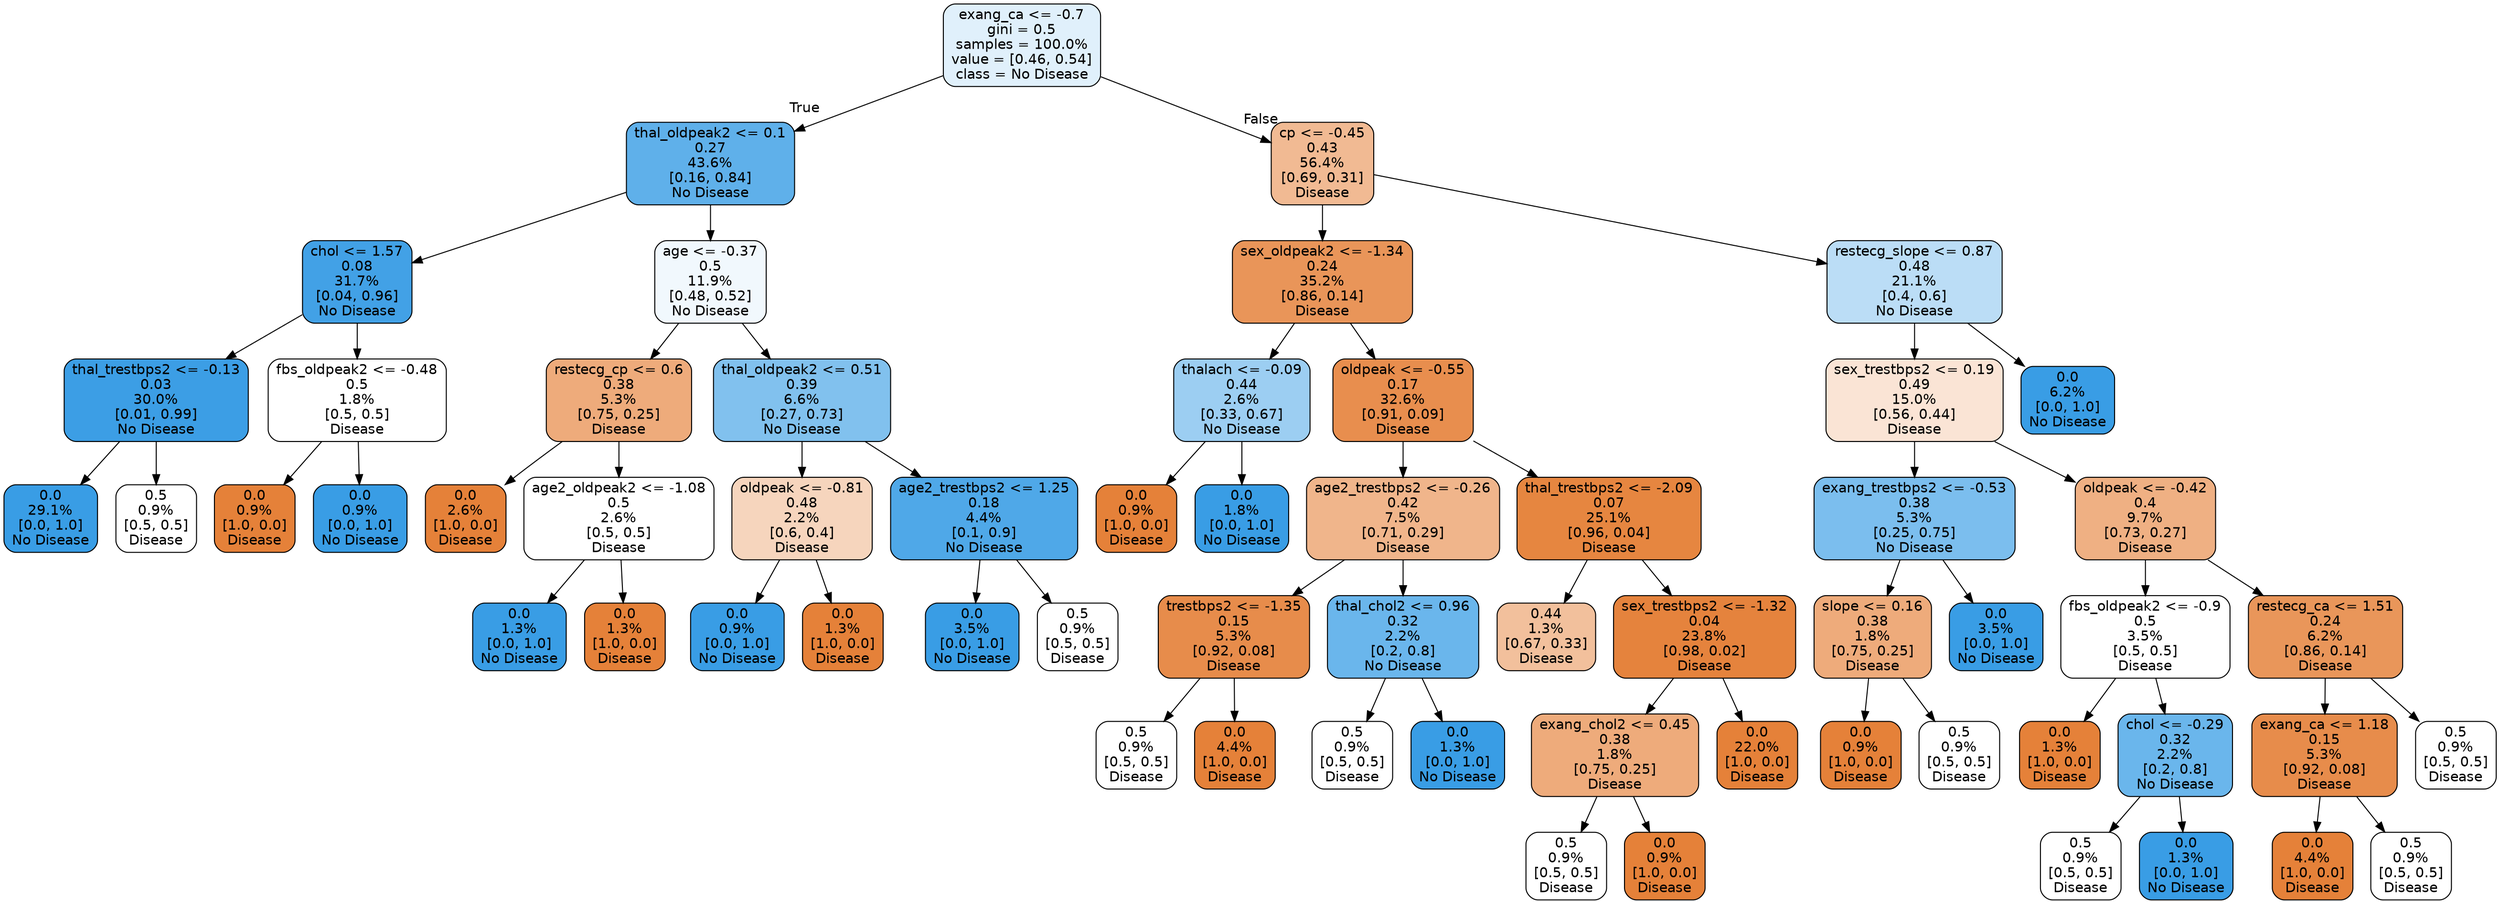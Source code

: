 digraph Tree {
node [shape=box, style="filled, rounded", color="black", fontname=helvetica] ;
edge [fontname=helvetica] ;
0 [label="exang_ca <= -0.7\ngini = 0.5\nsamples = 100.0%\nvalue = [0.46, 0.54]\nclass = No Disease", fillcolor="#e0f0fb"] ;
1 [label="thal_oldpeak2 <= 0.1\n0.27\n43.6%\n[0.16, 0.84]\nNo Disease", fillcolor="#5fb0ea"] ;
0 -> 1 [labeldistance=2.5, labelangle=45, headlabel="True"] ;
2 [label="chol <= 1.57\n0.08\n31.7%\n[0.04, 0.96]\nNo Disease", fillcolor="#42a1e6"] ;
1 -> 2 ;
3 [label="thal_trestbps2 <= -0.13\n0.03\n30.0%\n[0.01, 0.99]\nNo Disease", fillcolor="#3c9ee5"] ;
2 -> 3 ;
4 [label="0.0\n29.1%\n[0.0, 1.0]\nNo Disease", fillcolor="#399de5"] ;
3 -> 4 ;
5 [label="0.5\n0.9%\n[0.5, 0.5]\nDisease", fillcolor="#ffffff"] ;
3 -> 5 ;
6 [label="fbs_oldpeak2 <= -0.48\n0.5\n1.8%\n[0.5, 0.5]\nDisease", fillcolor="#ffffff"] ;
2 -> 6 ;
7 [label="0.0\n0.9%\n[1.0, 0.0]\nDisease", fillcolor="#e58139"] ;
6 -> 7 ;
8 [label="0.0\n0.9%\n[0.0, 1.0]\nNo Disease", fillcolor="#399de5"] ;
6 -> 8 ;
9 [label="age <= -0.37\n0.5\n11.9%\n[0.48, 0.52]\nNo Disease", fillcolor="#f1f8fd"] ;
1 -> 9 ;
10 [label="restecg_cp <= 0.6\n0.38\n5.3%\n[0.75, 0.25]\nDisease", fillcolor="#eeab7b"] ;
9 -> 10 ;
11 [label="0.0\n2.6%\n[1.0, 0.0]\nDisease", fillcolor="#e58139"] ;
10 -> 11 ;
12 [label="age2_oldpeak2 <= -1.08\n0.5\n2.6%\n[0.5, 0.5]\nDisease", fillcolor="#ffffff"] ;
10 -> 12 ;
13 [label="0.0\n1.3%\n[0.0, 1.0]\nNo Disease", fillcolor="#399de5"] ;
12 -> 13 ;
14 [label="0.0\n1.3%\n[1.0, 0.0]\nDisease", fillcolor="#e58139"] ;
12 -> 14 ;
15 [label="thal_oldpeak2 <= 0.51\n0.39\n6.6%\n[0.27, 0.73]\nNo Disease", fillcolor="#81c1ee"] ;
9 -> 15 ;
16 [label="oldpeak <= -0.81\n0.48\n2.2%\n[0.6, 0.4]\nDisease", fillcolor="#f6d5bd"] ;
15 -> 16 ;
17 [label="0.0\n0.9%\n[0.0, 1.0]\nNo Disease", fillcolor="#399de5"] ;
16 -> 17 ;
18 [label="0.0\n1.3%\n[1.0, 0.0]\nDisease", fillcolor="#e58139"] ;
16 -> 18 ;
19 [label="age2_trestbps2 <= 1.25\n0.18\n4.4%\n[0.1, 0.9]\nNo Disease", fillcolor="#4fa8e8"] ;
15 -> 19 ;
20 [label="0.0\n3.5%\n[0.0, 1.0]\nNo Disease", fillcolor="#399de5"] ;
19 -> 20 ;
21 [label="0.5\n0.9%\n[0.5, 0.5]\nDisease", fillcolor="#ffffff"] ;
19 -> 21 ;
22 [label="cp <= -0.45\n0.43\n56.4%\n[0.69, 0.31]\nDisease", fillcolor="#f1ba93"] ;
0 -> 22 [labeldistance=2.5, labelangle=-45, headlabel="False"] ;
23 [label="sex_oldpeak2 <= -1.34\n0.24\n35.2%\n[0.86, 0.14]\nDisease", fillcolor="#e99559"] ;
22 -> 23 ;
24 [label="thalach <= -0.09\n0.44\n2.6%\n[0.33, 0.67]\nNo Disease", fillcolor="#9ccef2"] ;
23 -> 24 ;
25 [label="0.0\n0.9%\n[1.0, 0.0]\nDisease", fillcolor="#e58139"] ;
24 -> 25 ;
26 [label="0.0\n1.8%\n[0.0, 1.0]\nNo Disease", fillcolor="#399de5"] ;
24 -> 26 ;
27 [label="oldpeak <= -0.55\n0.17\n32.6%\n[0.91, 0.09]\nDisease", fillcolor="#e88e4e"] ;
23 -> 27 ;
28 [label="age2_trestbps2 <= -0.26\n0.42\n7.5%\n[0.71, 0.29]\nDisease", fillcolor="#f0b58b"] ;
27 -> 28 ;
29 [label="trestbps2 <= -1.35\n0.15\n5.3%\n[0.92, 0.08]\nDisease", fillcolor="#e78c4b"] ;
28 -> 29 ;
30 [label="0.5\n0.9%\n[0.5, 0.5]\nDisease", fillcolor="#ffffff"] ;
29 -> 30 ;
31 [label="0.0\n4.4%\n[1.0, 0.0]\nDisease", fillcolor="#e58139"] ;
29 -> 31 ;
32 [label="thal_chol2 <= 0.96\n0.32\n2.2%\n[0.2, 0.8]\nNo Disease", fillcolor="#6ab6ec"] ;
28 -> 32 ;
33 [label="0.5\n0.9%\n[0.5, 0.5]\nDisease", fillcolor="#ffffff"] ;
32 -> 33 ;
34 [label="0.0\n1.3%\n[0.0, 1.0]\nNo Disease", fillcolor="#399de5"] ;
32 -> 34 ;
35 [label="thal_trestbps2 <= -2.09\n0.07\n25.1%\n[0.96, 0.04]\nDisease", fillcolor="#e68640"] ;
27 -> 35 ;
36 [label="0.44\n1.3%\n[0.67, 0.33]\nDisease", fillcolor="#f2c09c"] ;
35 -> 36 ;
37 [label="sex_trestbps2 <= -1.32\n0.04\n23.8%\n[0.98, 0.02]\nDisease", fillcolor="#e5833d"] ;
35 -> 37 ;
38 [label="exang_chol2 <= 0.45\n0.38\n1.8%\n[0.75, 0.25]\nDisease", fillcolor="#eeab7b"] ;
37 -> 38 ;
39 [label="0.5\n0.9%\n[0.5, 0.5]\nDisease", fillcolor="#ffffff"] ;
38 -> 39 ;
40 [label="0.0\n0.9%\n[1.0, 0.0]\nDisease", fillcolor="#e58139"] ;
38 -> 40 ;
41 [label="0.0\n22.0%\n[1.0, 0.0]\nDisease", fillcolor="#e58139"] ;
37 -> 41 ;
42 [label="restecg_slope <= 0.87\n0.48\n21.1%\n[0.4, 0.6]\nNo Disease", fillcolor="#bbddf6"] ;
22 -> 42 ;
43 [label="sex_trestbps2 <= 0.19\n0.49\n15.0%\n[0.56, 0.44]\nDisease", fillcolor="#fae4d5"] ;
42 -> 43 ;
44 [label="exang_trestbps2 <= -0.53\n0.38\n5.3%\n[0.25, 0.75]\nNo Disease", fillcolor="#7bbeee"] ;
43 -> 44 ;
45 [label="slope <= 0.16\n0.38\n1.8%\n[0.75, 0.25]\nDisease", fillcolor="#eeab7b"] ;
44 -> 45 ;
46 [label="0.0\n0.9%\n[1.0, 0.0]\nDisease", fillcolor="#e58139"] ;
45 -> 46 ;
47 [label="0.5\n0.9%\n[0.5, 0.5]\nDisease", fillcolor="#ffffff"] ;
45 -> 47 ;
48 [label="0.0\n3.5%\n[0.0, 1.0]\nNo Disease", fillcolor="#399de5"] ;
44 -> 48 ;
49 [label="oldpeak <= -0.42\n0.4\n9.7%\n[0.73, 0.27]\nDisease", fillcolor="#efb083"] ;
43 -> 49 ;
50 [label="fbs_oldpeak2 <= -0.9\n0.5\n3.5%\n[0.5, 0.5]\nDisease", fillcolor="#ffffff"] ;
49 -> 50 ;
51 [label="0.0\n1.3%\n[1.0, 0.0]\nDisease", fillcolor="#e58139"] ;
50 -> 51 ;
52 [label="chol <= -0.29\n0.32\n2.2%\n[0.2, 0.8]\nNo Disease", fillcolor="#6ab6ec"] ;
50 -> 52 ;
53 [label="0.5\n0.9%\n[0.5, 0.5]\nDisease", fillcolor="#ffffff"] ;
52 -> 53 ;
54 [label="0.0\n1.3%\n[0.0, 1.0]\nNo Disease", fillcolor="#399de5"] ;
52 -> 54 ;
55 [label="restecg_ca <= 1.51\n0.24\n6.2%\n[0.86, 0.14]\nDisease", fillcolor="#e9965a"] ;
49 -> 55 ;
56 [label="exang_ca <= 1.18\n0.15\n5.3%\n[0.92, 0.08]\nDisease", fillcolor="#e78c4b"] ;
55 -> 56 ;
57 [label="0.0\n4.4%\n[1.0, 0.0]\nDisease", fillcolor="#e58139"] ;
56 -> 57 ;
58 [label="0.5\n0.9%\n[0.5, 0.5]\nDisease", fillcolor="#ffffff"] ;
56 -> 58 ;
59 [label="0.5\n0.9%\n[0.5, 0.5]\nDisease", fillcolor="#ffffff"] ;
55 -> 59 ;
60 [label="0.0\n6.2%\n[0.0, 1.0]\nNo Disease", fillcolor="#399de5"] ;
42 -> 60 ;
}
